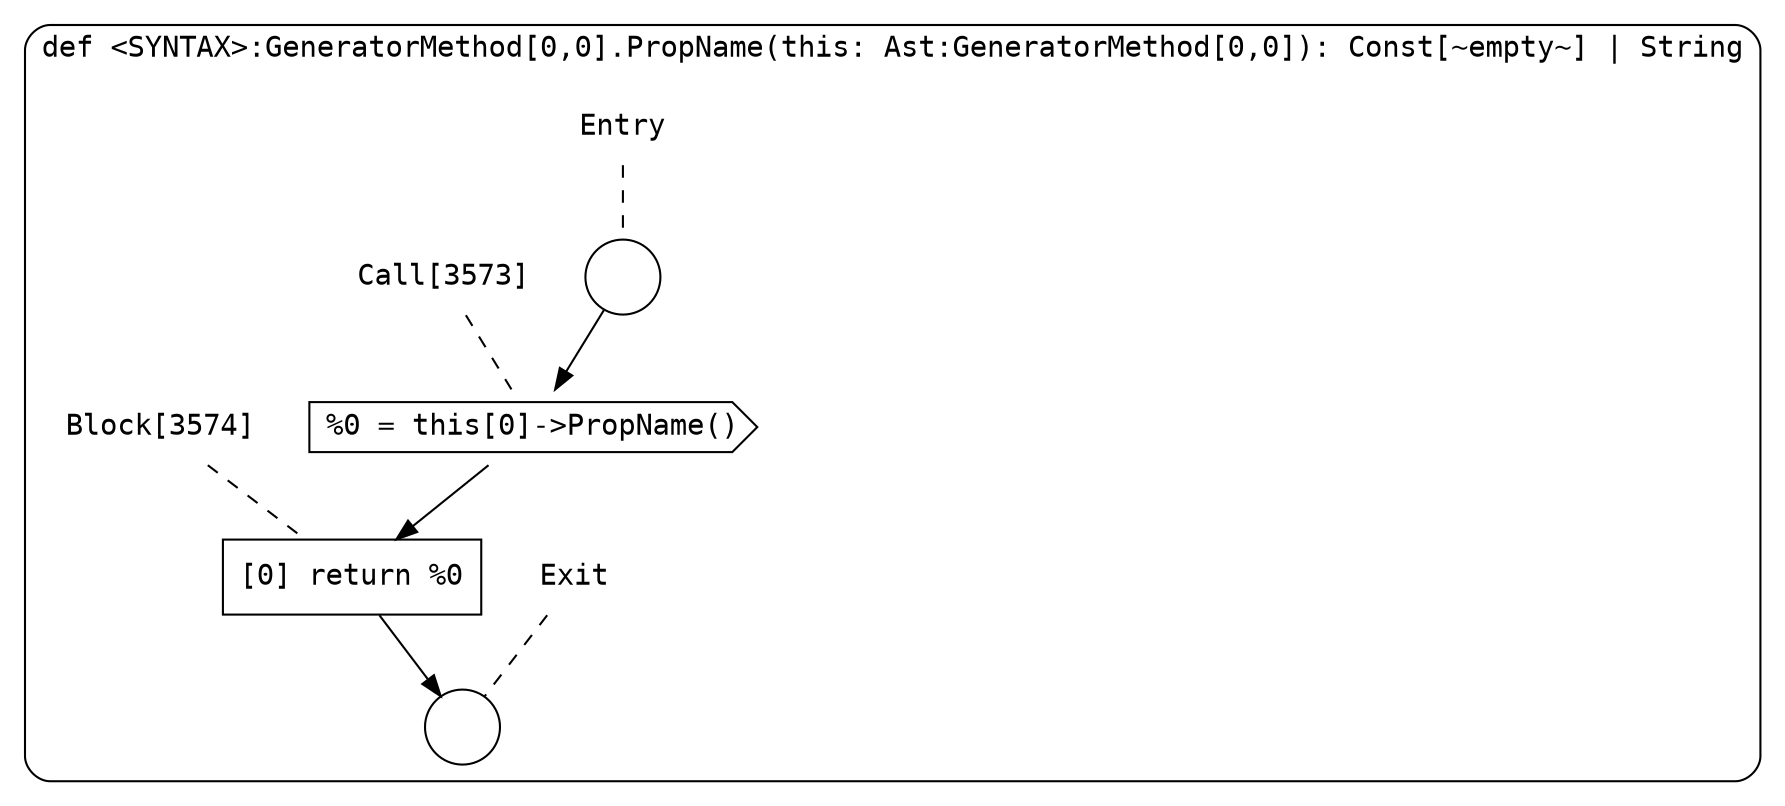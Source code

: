 digraph {
  graph [fontname = "Consolas"]
  node [fontname = "Consolas"]
  edge [fontname = "Consolas"]
  subgraph cluster966 {
    label = "def <SYNTAX>:GeneratorMethod[0,0].PropName(this: Ast:GeneratorMethod[0,0]): Const[~empty~] | String"
    style = rounded
    cluster966_entry_name [shape=none, label=<<font color="black">Entry</font>>]
    cluster966_entry_name -> cluster966_entry [arrowhead=none, color="black", style=dashed]
    cluster966_entry [shape=circle label=" " color="black" fillcolor="white" style=filled]
    cluster966_entry -> node3573 [color="black"]
    cluster966_exit_name [shape=none, label=<<font color="black">Exit</font>>]
    cluster966_exit_name -> cluster966_exit [arrowhead=none, color="black", style=dashed]
    cluster966_exit [shape=circle label=" " color="black" fillcolor="white" style=filled]
    node3573_name [shape=none, label=<<font color="black">Call[3573]</font>>]
    node3573_name -> node3573 [arrowhead=none, color="black", style=dashed]
    node3573 [shape=cds, label=<<font color="black">%0 = this[0]-&gt;PropName()</font>> color="black" fillcolor="white", style=filled]
    node3573 -> node3574 [color="black"]
    node3574_name [shape=none, label=<<font color="black">Block[3574]</font>>]
    node3574_name -> node3574 [arrowhead=none, color="black", style=dashed]
    node3574 [shape=box, label=<<font color="black">[0] return %0<BR ALIGN="LEFT"/></font>> color="black" fillcolor="white", style=filled]
    node3574 -> cluster966_exit [color="black"]
  }
}